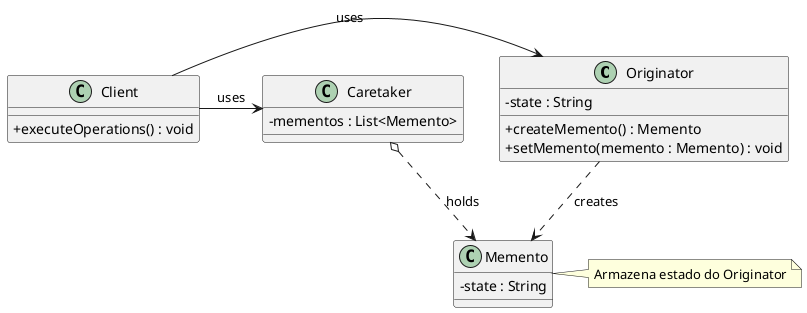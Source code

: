 @startuml MementoComplete
    skinparam classAttributeIconSize 0

    class Originator {
        -state : String
        +createMemento() : Memento
        +setMemento(memento : Memento) : void
    }
    
    class Memento {
        -state : String
    }

    class Caretaker {
        -mementos : List<Memento>
    }
    
    class Client {
        +executeOperations() : void
    }

    Originator ..> Memento : creates
    Caretaker o..> Memento : holds
    Client -> Originator : uses
    Client -> Caretaker : uses
    note right of Memento : Armazena estado do Originator
@enduml
